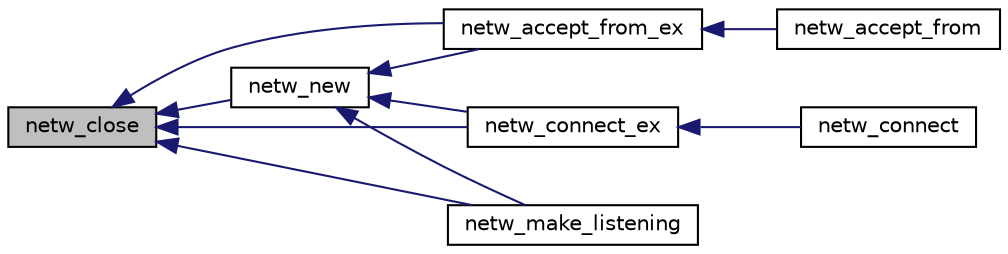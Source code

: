 digraph G
{
  edge [fontname="Helvetica",fontsize="10",labelfontname="Helvetica",labelfontsize="10"];
  node [fontname="Helvetica",fontsize="10",shape=record];
  rankdir=LR;
  Node1 [label="netw_close",height=0.2,width=0.4,color="black", fillcolor="grey75", style="filled" fontcolor="black"];
  Node1 -> Node2 [dir=back,color="midnightblue",fontsize="10",style="solid",fontname="Helvetica"];
  Node2 [label="netw_accept_from_ex",height=0.2,width=0.4,color="black", fillcolor="white", style="filled",URL="$group___n_e_t_w_o_r_k_i_n_g.html#ga6903e6bb35b526c0a6f5bd0fd2c571a4",tooltip="make a normal &#39;accept&#39; . Network &#39;from&#39; must be allocated with netw_make_listening."];
  Node2 -> Node3 [dir=back,color="midnightblue",fontsize="10",style="solid",fontname="Helvetica"];
  Node3 [label="netw_accept_from",height=0.2,width=0.4,color="black", fillcolor="white", style="filled",URL="$group___n_e_t_w_o_r_k_i_n_g.html#gaf21b84460e80c7853bcb8321d7c53065",tooltip="make a normal blocking &#39;accept&#39; . Network &#39;from&#39; must be allocated with netw_make_lis..."];
  Node1 -> Node4 [dir=back,color="midnightblue",fontsize="10",style="solid",fontname="Helvetica"];
  Node4 [label="netw_connect_ex",height=0.2,width=0.4,color="black", fillcolor="white", style="filled",URL="$group___n_e_t_w_o_r_k_i_n_g.html#ga567f5a4c8c81739e83aa69ccfb577ef2",tooltip="Use this to connect a NETWORK to any listening one."];
  Node4 -> Node5 [dir=back,color="midnightblue",fontsize="10",style="solid",fontname="Helvetica"];
  Node5 [label="netw_connect",height=0.2,width=0.4,color="black", fillcolor="white", style="filled",URL="$group___n_e_t_w_o_r_k_i_n_g.html#ga3d13e81cda3f034c25ee4de7f7ec92d8",tooltip="Use this to connect a NETWORK to any listening one, with following defaults: disable_naggle = 0 ..."];
  Node1 -> Node6 [dir=back,color="midnightblue",fontsize="10",style="solid",fontname="Helvetica"];
  Node6 [label="netw_make_listening",height=0.2,width=0.4,color="black", fillcolor="white", style="filled",URL="$group___n_e_t_w_o_r_k_i_n_g.html#ga567df9024dfd1acced5e1b560d4b1ef2",tooltip="Make a NETWORK be a Listening network."];
  Node1 -> Node7 [dir=back,color="midnightblue",fontsize="10",style="solid",fontname="Helvetica"];
  Node7 [label="netw_new",height=0.2,width=0.4,color="black", fillcolor="white", style="filled",URL="$n__network_8c.html#a9caee75e3a67942e37ccb4de2c889105",tooltip="Return an empty allocated network ready to be netw_closed."];
  Node7 -> Node2 [dir=back,color="midnightblue",fontsize="10",style="solid",fontname="Helvetica"];
  Node7 -> Node4 [dir=back,color="midnightblue",fontsize="10",style="solid",fontname="Helvetica"];
  Node7 -> Node6 [dir=back,color="midnightblue",fontsize="10",style="solid",fontname="Helvetica"];
}
